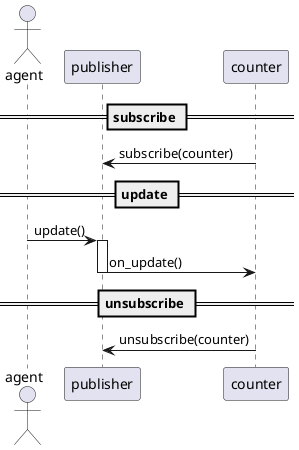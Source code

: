 @startuml
actor agent
participant publisher
participant counter

== subscribe ==
counter -> publisher  : subscribe(counter)
== update ==
agent -> publisher : update()
activate publisher
publisher -> counter : on_update()
deactivate publisher
== unsubscribe ==
counter -> publisher  : unsubscribe(counter)
@enduml
